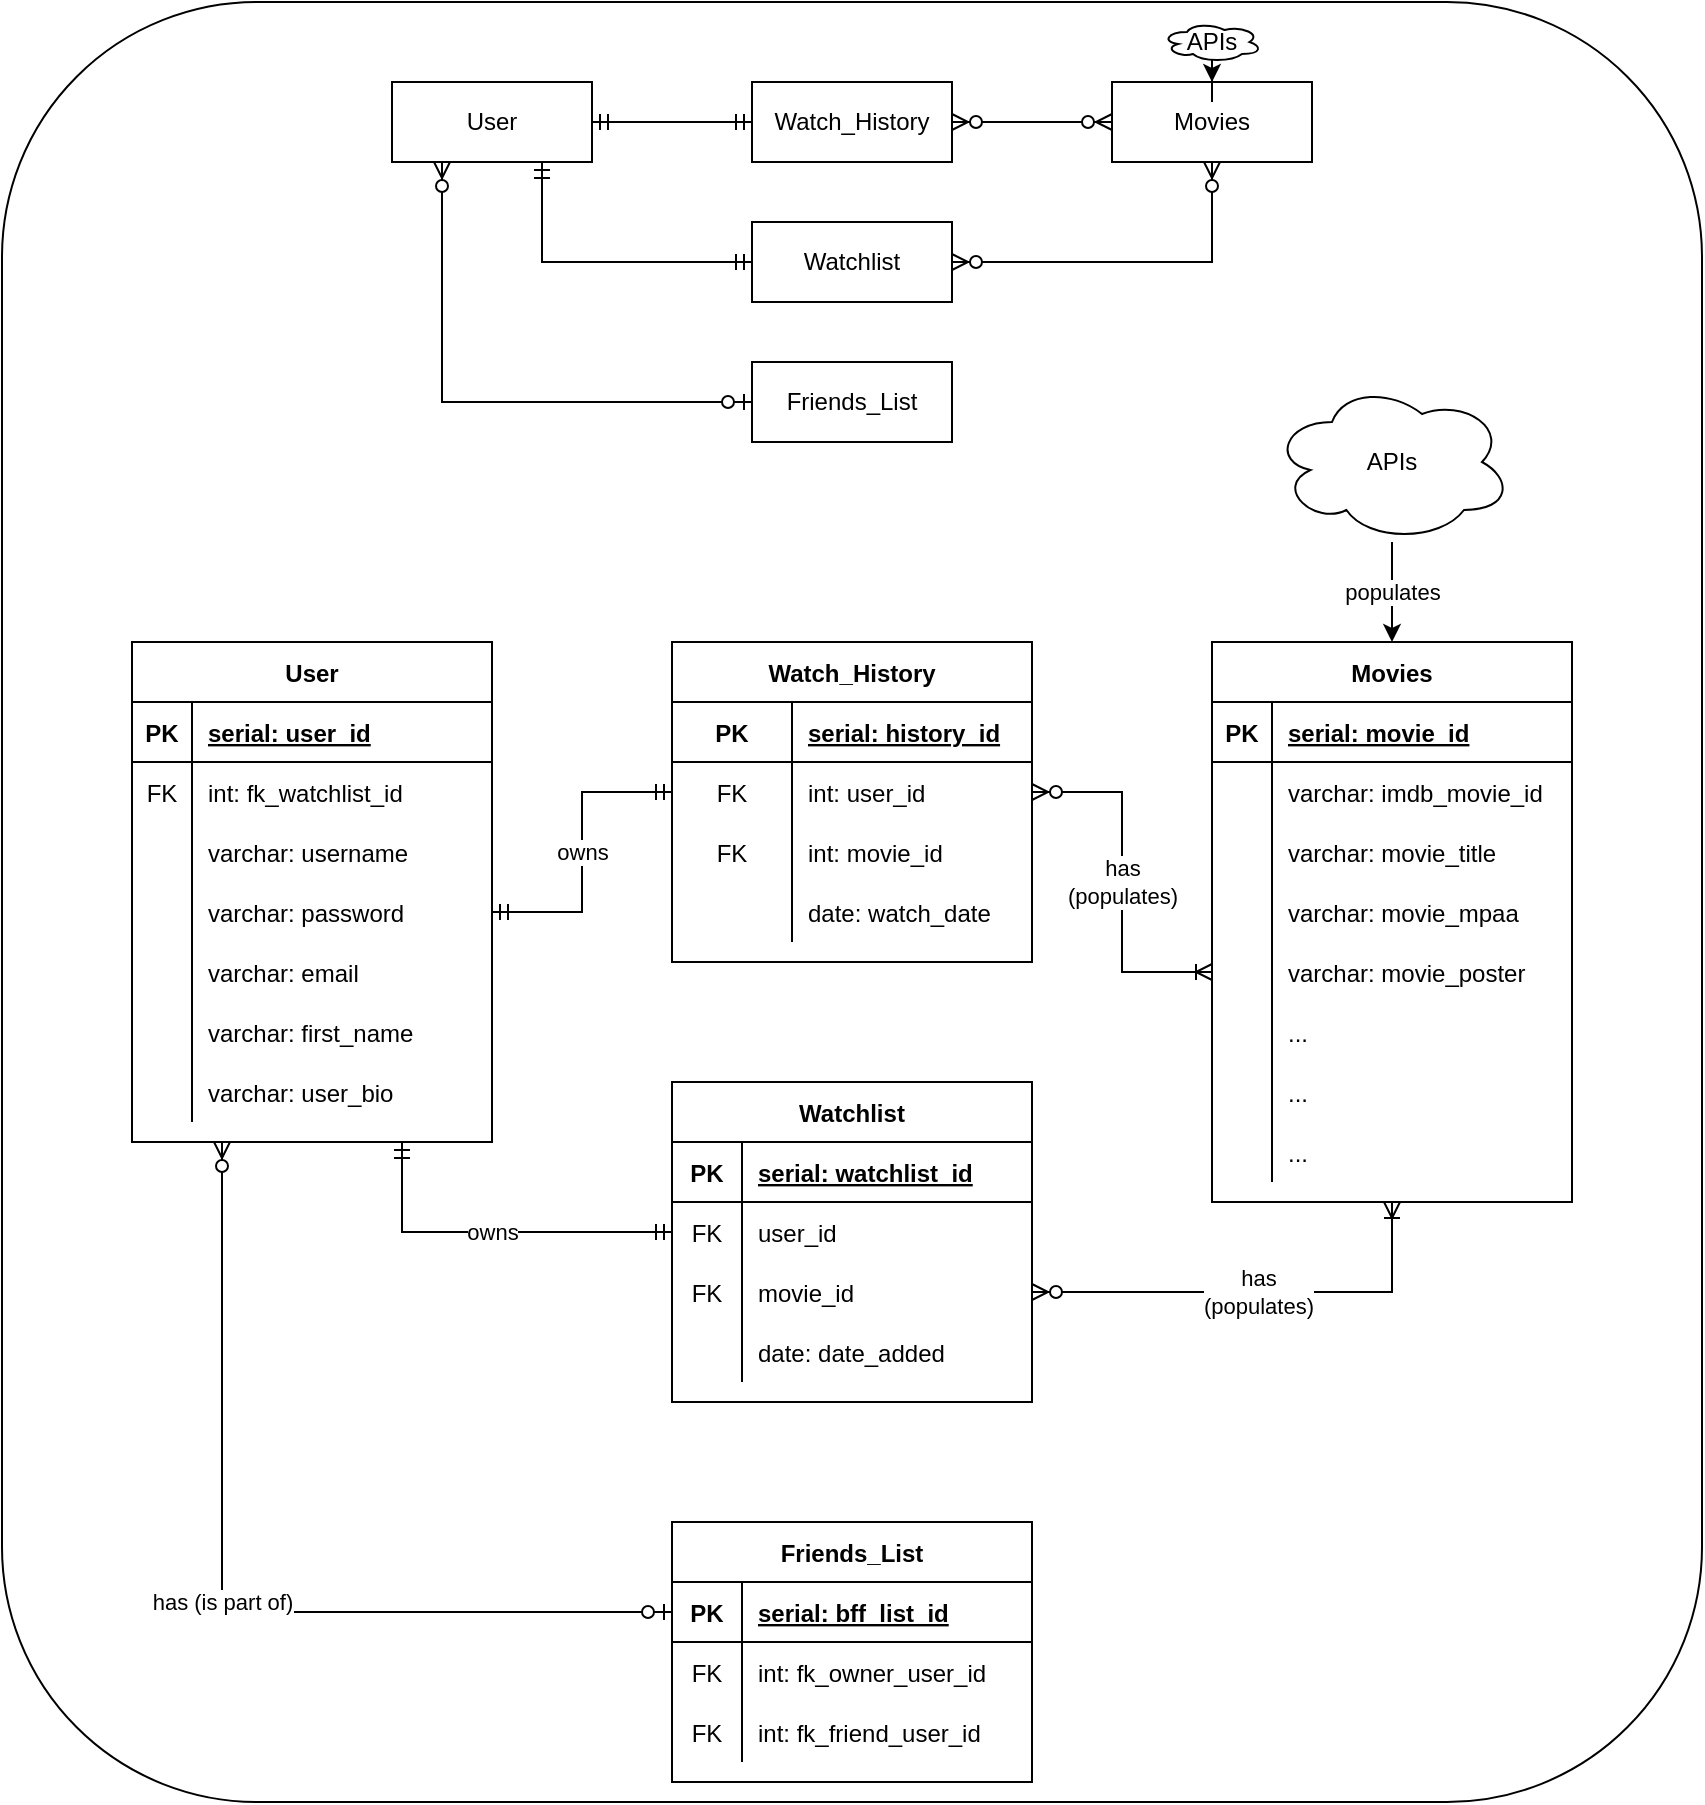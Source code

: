 <mxfile version="14.7.4" type="device"><diagram id="ywea5iXbgsfSioFzU7fs" name="Page-1"><mxGraphModel dx="1851" dy="806" grid="1" gridSize="10" guides="1" tooltips="1" connect="1" arrows="1" fold="1" page="1" pageScale="1" pageWidth="850" pageHeight="1100" math="0" shadow="0"><root><mxCell id="0"/><mxCell id="1" parent="0"/><mxCell id="5wLwM25RPRdXVKkPSvoi-143" value="" style="rounded=1;whiteSpace=wrap;html=1;" vertex="1" parent="1"><mxGeometry width="850" height="900" as="geometry"/></mxCell><mxCell id="5wLwM25RPRdXVKkPSvoi-4" style="edgeStyle=orthogonalEdgeStyle;rounded=0;orthogonalLoop=1;jettySize=auto;html=1;entryX=0;entryY=0.5;entryDx=0;entryDy=0;startArrow=ERmandOne;startFill=0;endArrow=ERmandOne;endFill=0;" edge="1" parent="1" source="5wLwM25RPRdXVKkPSvoi-1" target="5wLwM25RPRdXVKkPSvoi-2"><mxGeometry relative="1" as="geometry"/></mxCell><mxCell id="5wLwM25RPRdXVKkPSvoi-5" style="edgeStyle=orthogonalEdgeStyle;rounded=0;orthogonalLoop=1;jettySize=auto;html=1;entryX=0;entryY=0.5;entryDx=0;entryDy=0;endArrow=ERmandOne;endFill=0;startArrow=ERmandOne;startFill=0;" edge="1" parent="1" source="5wLwM25RPRdXVKkPSvoi-1" target="5wLwM25RPRdXVKkPSvoi-3"><mxGeometry relative="1" as="geometry"><Array as="points"><mxPoint x="270" y="130"/></Array></mxGeometry></mxCell><mxCell id="5wLwM25RPRdXVKkPSvoi-118" style="edgeStyle=orthogonalEdgeStyle;rounded=0;orthogonalLoop=1;jettySize=auto;html=1;exitX=0.25;exitY=1;exitDx=0;exitDy=0;entryX=0;entryY=0.5;entryDx=0;entryDy=0;startArrow=ERzeroToMany;startFill=1;endArrow=ERzeroToOne;endFill=1;" edge="1" parent="1" source="5wLwM25RPRdXVKkPSvoi-1" target="5wLwM25RPRdXVKkPSvoi-117"><mxGeometry relative="1" as="geometry"/></mxCell><mxCell id="5wLwM25RPRdXVKkPSvoi-1" value="User" style="whiteSpace=wrap;html=1;align=center;" vertex="1" parent="1"><mxGeometry x="195" y="40" width="100" height="40" as="geometry"/></mxCell><mxCell id="5wLwM25RPRdXVKkPSvoi-7" style="edgeStyle=orthogonalEdgeStyle;rounded=0;orthogonalLoop=1;jettySize=auto;html=1;entryX=0;entryY=0.5;entryDx=0;entryDy=0;startArrow=ERzeroToMany;startFill=1;endArrow=ERzeroToMany;endFill=1;" edge="1" parent="1" source="5wLwM25RPRdXVKkPSvoi-2" target="5wLwM25RPRdXVKkPSvoi-6"><mxGeometry relative="1" as="geometry"/></mxCell><mxCell id="5wLwM25RPRdXVKkPSvoi-2" value="Watch_History" style="whiteSpace=wrap;html=1;align=center;" vertex="1" parent="1"><mxGeometry x="375" y="40" width="100" height="40" as="geometry"/></mxCell><mxCell id="5wLwM25RPRdXVKkPSvoi-8" style="edgeStyle=orthogonalEdgeStyle;rounded=0;orthogonalLoop=1;jettySize=auto;html=1;entryX=0.5;entryY=1;entryDx=0;entryDy=0;startArrow=ERzeroToMany;startFill=1;endArrow=ERzeroToMany;endFill=1;" edge="1" parent="1" source="5wLwM25RPRdXVKkPSvoi-3" target="5wLwM25RPRdXVKkPSvoi-6"><mxGeometry relative="1" as="geometry"/></mxCell><mxCell id="5wLwM25RPRdXVKkPSvoi-3" value="Watchlist" style="whiteSpace=wrap;html=1;align=center;" vertex="1" parent="1"><mxGeometry x="375" y="110" width="100" height="40" as="geometry"/></mxCell><mxCell id="5wLwM25RPRdXVKkPSvoi-6" value="Movies" style="whiteSpace=wrap;html=1;align=center;" vertex="1" parent="1"><mxGeometry x="555" y="40" width="100" height="40" as="geometry"/></mxCell><mxCell id="5wLwM25RPRdXVKkPSvoi-77" value="owns" style="edgeStyle=orthogonalEdgeStyle;rounded=0;orthogonalLoop=1;jettySize=auto;html=1;startArrow=ERmandOne;startFill=0;endArrow=ERmandOne;endFill=0;entryX=0;entryY=0.5;entryDx=0;entryDy=0;exitX=0.75;exitY=1;exitDx=0;exitDy=0;" edge="1" parent="1" source="5wLwM25RPRdXVKkPSvoi-9" target="5wLwM25RPRdXVKkPSvoi-68"><mxGeometry relative="1" as="geometry"><mxPoint x="175" y="480" as="sourcePoint"/><Array as="points"><mxPoint x="200" y="615"/></Array></mxGeometry></mxCell><mxCell id="5wLwM25RPRdXVKkPSvoi-116" value="has (is part of)" style="edgeStyle=orthogonalEdgeStyle;rounded=0;orthogonalLoop=1;jettySize=auto;html=1;exitX=0.25;exitY=1;exitDx=0;exitDy=0;entryX=0;entryY=0.5;entryDx=0;entryDy=0;startArrow=ERzeroToMany;startFill=1;endArrow=ERzeroToOne;endFill=1;" edge="1" parent="1" source="5wLwM25RPRdXVKkPSvoi-9" target="5wLwM25RPRdXVKkPSvoi-104"><mxGeometry relative="1" as="geometry"><Array as="points"><mxPoint x="110" y="805"/></Array></mxGeometry></mxCell><mxCell id="5wLwM25RPRdXVKkPSvoi-9" value="User" style="shape=table;startSize=30;container=1;collapsible=1;childLayout=tableLayout;fixedRows=1;rowLines=0;fontStyle=1;align=center;resizeLast=1;" vertex="1" parent="1"><mxGeometry x="65" y="320" width="180" height="250" as="geometry"/></mxCell><mxCell id="5wLwM25RPRdXVKkPSvoi-10" value="" style="shape=partialRectangle;collapsible=0;dropTarget=0;pointerEvents=0;fillColor=none;top=0;left=0;bottom=1;right=0;points=[[0,0.5],[1,0.5]];portConstraint=eastwest;" vertex="1" parent="5wLwM25RPRdXVKkPSvoi-9"><mxGeometry y="30" width="180" height="30" as="geometry"/></mxCell><mxCell id="5wLwM25RPRdXVKkPSvoi-11" value="PK" style="shape=partialRectangle;connectable=0;fillColor=none;top=0;left=0;bottom=0;right=0;fontStyle=1;overflow=hidden;" vertex="1" parent="5wLwM25RPRdXVKkPSvoi-10"><mxGeometry width="30" height="30" as="geometry"/></mxCell><mxCell id="5wLwM25RPRdXVKkPSvoi-12" value="serial: user_id" style="shape=partialRectangle;connectable=0;fillColor=none;top=0;left=0;bottom=0;right=0;align=left;spacingLeft=6;fontStyle=5;overflow=hidden;" vertex="1" parent="5wLwM25RPRdXVKkPSvoi-10"><mxGeometry x="30" width="150" height="30" as="geometry"/></mxCell><mxCell id="5wLwM25RPRdXVKkPSvoi-125" value="" style="shape=partialRectangle;collapsible=0;dropTarget=0;pointerEvents=0;fillColor=none;top=0;left=0;bottom=0;right=0;points=[[0,0.5],[1,0.5]];portConstraint=eastwest;" vertex="1" parent="5wLwM25RPRdXVKkPSvoi-9"><mxGeometry y="60" width="180" height="30" as="geometry"/></mxCell><mxCell id="5wLwM25RPRdXVKkPSvoi-126" value="FK" style="shape=partialRectangle;connectable=0;fillColor=none;top=0;left=0;bottom=0;right=0;editable=1;overflow=hidden;" vertex="1" parent="5wLwM25RPRdXVKkPSvoi-125"><mxGeometry width="30" height="30" as="geometry"/></mxCell><mxCell id="5wLwM25RPRdXVKkPSvoi-127" value="int: fk_watchlist_id" style="shape=partialRectangle;connectable=0;fillColor=none;top=0;left=0;bottom=0;right=0;align=left;spacingLeft=6;overflow=hidden;" vertex="1" parent="5wLwM25RPRdXVKkPSvoi-125"><mxGeometry x="30" width="150" height="30" as="geometry"/></mxCell><mxCell id="5wLwM25RPRdXVKkPSvoi-13" value="" style="shape=partialRectangle;collapsible=0;dropTarget=0;pointerEvents=0;fillColor=none;top=0;left=0;bottom=0;right=0;points=[[0,0.5],[1,0.5]];portConstraint=eastwest;" vertex="1" parent="5wLwM25RPRdXVKkPSvoi-9"><mxGeometry y="90" width="180" height="30" as="geometry"/></mxCell><mxCell id="5wLwM25RPRdXVKkPSvoi-14" value="" style="shape=partialRectangle;connectable=0;fillColor=none;top=0;left=0;bottom=0;right=0;editable=1;overflow=hidden;" vertex="1" parent="5wLwM25RPRdXVKkPSvoi-13"><mxGeometry width="30" height="30" as="geometry"/></mxCell><mxCell id="5wLwM25RPRdXVKkPSvoi-15" value="varchar: username" style="shape=partialRectangle;connectable=0;fillColor=none;top=0;left=0;bottom=0;right=0;align=left;spacingLeft=6;overflow=hidden;" vertex="1" parent="5wLwM25RPRdXVKkPSvoi-13"><mxGeometry x="30" width="150" height="30" as="geometry"/></mxCell><mxCell id="5wLwM25RPRdXVKkPSvoi-16" value="" style="shape=partialRectangle;collapsible=0;dropTarget=0;pointerEvents=0;fillColor=none;top=0;left=0;bottom=0;right=0;points=[[0,0.5],[1,0.5]];portConstraint=eastwest;" vertex="1" parent="5wLwM25RPRdXVKkPSvoi-9"><mxGeometry y="120" width="180" height="30" as="geometry"/></mxCell><mxCell id="5wLwM25RPRdXVKkPSvoi-17" value="" style="shape=partialRectangle;connectable=0;fillColor=none;top=0;left=0;bottom=0;right=0;editable=1;overflow=hidden;" vertex="1" parent="5wLwM25RPRdXVKkPSvoi-16"><mxGeometry width="30" height="30" as="geometry"/></mxCell><mxCell id="5wLwM25RPRdXVKkPSvoi-18" value="varchar: password" style="shape=partialRectangle;connectable=0;fillColor=none;top=0;left=0;bottom=0;right=0;align=left;spacingLeft=6;overflow=hidden;" vertex="1" parent="5wLwM25RPRdXVKkPSvoi-16"><mxGeometry x="30" width="150" height="30" as="geometry"/></mxCell><mxCell id="5wLwM25RPRdXVKkPSvoi-128" value="" style="shape=partialRectangle;collapsible=0;dropTarget=0;pointerEvents=0;fillColor=none;top=0;left=0;bottom=0;right=0;points=[[0,0.5],[1,0.5]];portConstraint=eastwest;" vertex="1" parent="5wLwM25RPRdXVKkPSvoi-9"><mxGeometry y="150" width="180" height="30" as="geometry"/></mxCell><mxCell id="5wLwM25RPRdXVKkPSvoi-129" value="" style="shape=partialRectangle;connectable=0;fillColor=none;top=0;left=0;bottom=0;right=0;editable=1;overflow=hidden;" vertex="1" parent="5wLwM25RPRdXVKkPSvoi-128"><mxGeometry width="30" height="30" as="geometry"/></mxCell><mxCell id="5wLwM25RPRdXVKkPSvoi-130" value="varchar: email" style="shape=partialRectangle;connectable=0;fillColor=none;top=0;left=0;bottom=0;right=0;align=left;spacingLeft=6;overflow=hidden;" vertex="1" parent="5wLwM25RPRdXVKkPSvoi-128"><mxGeometry x="30" width="150" height="30" as="geometry"/></mxCell><mxCell id="5wLwM25RPRdXVKkPSvoi-19" value="" style="shape=partialRectangle;collapsible=0;dropTarget=0;pointerEvents=0;fillColor=none;top=0;left=0;bottom=0;right=0;points=[[0,0.5],[1,0.5]];portConstraint=eastwest;" vertex="1" parent="5wLwM25RPRdXVKkPSvoi-9"><mxGeometry y="180" width="180" height="30" as="geometry"/></mxCell><mxCell id="5wLwM25RPRdXVKkPSvoi-20" value="" style="shape=partialRectangle;connectable=0;fillColor=none;top=0;left=0;bottom=0;right=0;editable=1;overflow=hidden;" vertex="1" parent="5wLwM25RPRdXVKkPSvoi-19"><mxGeometry width="30" height="30" as="geometry"/></mxCell><mxCell id="5wLwM25RPRdXVKkPSvoi-21" value="varchar: first_name" style="shape=partialRectangle;connectable=0;fillColor=none;top=0;left=0;bottom=0;right=0;align=left;spacingLeft=6;overflow=hidden;" vertex="1" parent="5wLwM25RPRdXVKkPSvoi-19"><mxGeometry x="30" width="150" height="30" as="geometry"/></mxCell><mxCell id="5wLwM25RPRdXVKkPSvoi-119" value="" style="shape=partialRectangle;collapsible=0;dropTarget=0;pointerEvents=0;fillColor=none;top=0;left=0;bottom=0;right=0;points=[[0,0.5],[1,0.5]];portConstraint=eastwest;" vertex="1" parent="5wLwM25RPRdXVKkPSvoi-9"><mxGeometry y="210" width="180" height="30" as="geometry"/></mxCell><mxCell id="5wLwM25RPRdXVKkPSvoi-120" value="" style="shape=partialRectangle;connectable=0;fillColor=none;top=0;left=0;bottom=0;right=0;editable=1;overflow=hidden;" vertex="1" parent="5wLwM25RPRdXVKkPSvoi-119"><mxGeometry width="30" height="30" as="geometry"/></mxCell><mxCell id="5wLwM25RPRdXVKkPSvoi-121" value="varchar: user_bio" style="shape=partialRectangle;connectable=0;fillColor=none;top=0;left=0;bottom=0;right=0;align=left;spacingLeft=6;overflow=hidden;" vertex="1" parent="5wLwM25RPRdXVKkPSvoi-119"><mxGeometry x="30" width="150" height="30" as="geometry"/></mxCell><mxCell id="5wLwM25RPRdXVKkPSvoi-35" value="Movies" style="shape=table;startSize=30;container=1;collapsible=1;childLayout=tableLayout;fixedRows=1;rowLines=0;fontStyle=1;align=center;resizeLast=1;" vertex="1" parent="1"><mxGeometry x="605" y="320" width="180" height="280" as="geometry"/></mxCell><mxCell id="5wLwM25RPRdXVKkPSvoi-36" value="" style="shape=partialRectangle;collapsible=0;dropTarget=0;pointerEvents=0;fillColor=none;top=0;left=0;bottom=1;right=0;points=[[0,0.5],[1,0.5]];portConstraint=eastwest;" vertex="1" parent="5wLwM25RPRdXVKkPSvoi-35"><mxGeometry y="30" width="180" height="30" as="geometry"/></mxCell><mxCell id="5wLwM25RPRdXVKkPSvoi-37" value="PK" style="shape=partialRectangle;connectable=0;fillColor=none;top=0;left=0;bottom=0;right=0;fontStyle=1;overflow=hidden;" vertex="1" parent="5wLwM25RPRdXVKkPSvoi-36"><mxGeometry width="30" height="30" as="geometry"/></mxCell><mxCell id="5wLwM25RPRdXVKkPSvoi-38" value="serial: movie_id" style="shape=partialRectangle;connectable=0;fillColor=none;top=0;left=0;bottom=0;right=0;align=left;spacingLeft=6;fontStyle=5;overflow=hidden;" vertex="1" parent="5wLwM25RPRdXVKkPSvoi-36"><mxGeometry x="30" width="150" height="30" as="geometry"/></mxCell><mxCell id="5wLwM25RPRdXVKkPSvoi-39" value="" style="shape=partialRectangle;collapsible=0;dropTarget=0;pointerEvents=0;fillColor=none;top=0;left=0;bottom=0;right=0;points=[[0,0.5],[1,0.5]];portConstraint=eastwest;" vertex="1" parent="5wLwM25RPRdXVKkPSvoi-35"><mxGeometry y="60" width="180" height="30" as="geometry"/></mxCell><mxCell id="5wLwM25RPRdXVKkPSvoi-40" value="" style="shape=partialRectangle;connectable=0;fillColor=none;top=0;left=0;bottom=0;right=0;editable=1;overflow=hidden;" vertex="1" parent="5wLwM25RPRdXVKkPSvoi-39"><mxGeometry width="30" height="30" as="geometry"/></mxCell><mxCell id="5wLwM25RPRdXVKkPSvoi-41" value="varchar: imdb_movie_id" style="shape=partialRectangle;connectable=0;fillColor=none;top=0;left=0;bottom=0;right=0;align=left;spacingLeft=6;overflow=hidden;" vertex="1" parent="5wLwM25RPRdXVKkPSvoi-39"><mxGeometry x="30" width="150" height="30" as="geometry"/></mxCell><mxCell id="5wLwM25RPRdXVKkPSvoi-140" value="" style="shape=partialRectangle;collapsible=0;dropTarget=0;pointerEvents=0;fillColor=none;top=0;left=0;bottom=0;right=0;points=[[0,0.5],[1,0.5]];portConstraint=eastwest;" vertex="1" parent="5wLwM25RPRdXVKkPSvoi-35"><mxGeometry y="90" width="180" height="30" as="geometry"/></mxCell><mxCell id="5wLwM25RPRdXVKkPSvoi-141" value="" style="shape=partialRectangle;connectable=0;fillColor=none;top=0;left=0;bottom=0;right=0;editable=1;overflow=hidden;" vertex="1" parent="5wLwM25RPRdXVKkPSvoi-140"><mxGeometry width="30" height="30" as="geometry"/></mxCell><mxCell id="5wLwM25RPRdXVKkPSvoi-142" value="varchar: movie_title" style="shape=partialRectangle;connectable=0;fillColor=none;top=0;left=0;bottom=0;right=0;align=left;spacingLeft=6;overflow=hidden;" vertex="1" parent="5wLwM25RPRdXVKkPSvoi-140"><mxGeometry x="30" width="150" height="30" as="geometry"/></mxCell><mxCell id="5wLwM25RPRdXVKkPSvoi-42" value="" style="shape=partialRectangle;collapsible=0;dropTarget=0;pointerEvents=0;fillColor=none;top=0;left=0;bottom=0;right=0;points=[[0,0.5],[1,0.5]];portConstraint=eastwest;" vertex="1" parent="5wLwM25RPRdXVKkPSvoi-35"><mxGeometry y="120" width="180" height="30" as="geometry"/></mxCell><mxCell id="5wLwM25RPRdXVKkPSvoi-43" value="" style="shape=partialRectangle;connectable=0;fillColor=none;top=0;left=0;bottom=0;right=0;editable=1;overflow=hidden;" vertex="1" parent="5wLwM25RPRdXVKkPSvoi-42"><mxGeometry width="30" height="30" as="geometry"/></mxCell><mxCell id="5wLwM25RPRdXVKkPSvoi-44" value="varchar: movie_mpaa" style="shape=partialRectangle;connectable=0;fillColor=none;top=0;left=0;bottom=0;right=0;align=left;spacingLeft=6;overflow=hidden;" vertex="1" parent="5wLwM25RPRdXVKkPSvoi-42"><mxGeometry x="30" width="150" height="30" as="geometry"/></mxCell><mxCell id="5wLwM25RPRdXVKkPSvoi-45" value="" style="shape=partialRectangle;collapsible=0;dropTarget=0;pointerEvents=0;fillColor=none;top=0;left=0;bottom=0;right=0;points=[[0,0.5],[1,0.5]];portConstraint=eastwest;" vertex="1" parent="5wLwM25RPRdXVKkPSvoi-35"><mxGeometry y="150" width="180" height="30" as="geometry"/></mxCell><mxCell id="5wLwM25RPRdXVKkPSvoi-46" value="" style="shape=partialRectangle;connectable=0;fillColor=none;top=0;left=0;bottom=0;right=0;editable=1;overflow=hidden;" vertex="1" parent="5wLwM25RPRdXVKkPSvoi-45"><mxGeometry width="30" height="30" as="geometry"/></mxCell><mxCell id="5wLwM25RPRdXVKkPSvoi-47" value="varchar: movie_poster" style="shape=partialRectangle;connectable=0;fillColor=none;top=0;left=0;bottom=0;right=0;align=left;spacingLeft=6;overflow=hidden;" vertex="1" parent="5wLwM25RPRdXVKkPSvoi-45"><mxGeometry x="30" width="150" height="30" as="geometry"/></mxCell><mxCell id="5wLwM25RPRdXVKkPSvoi-131" value="" style="shape=partialRectangle;collapsible=0;dropTarget=0;pointerEvents=0;fillColor=none;top=0;left=0;bottom=0;right=0;points=[[0,0.5],[1,0.5]];portConstraint=eastwest;" vertex="1" parent="5wLwM25RPRdXVKkPSvoi-35"><mxGeometry y="180" width="180" height="30" as="geometry"/></mxCell><mxCell id="5wLwM25RPRdXVKkPSvoi-132" value="" style="shape=partialRectangle;connectable=0;fillColor=none;top=0;left=0;bottom=0;right=0;editable=1;overflow=hidden;" vertex="1" parent="5wLwM25RPRdXVKkPSvoi-131"><mxGeometry width="30" height="30" as="geometry"/></mxCell><mxCell id="5wLwM25RPRdXVKkPSvoi-133" value="..." style="shape=partialRectangle;connectable=0;fillColor=none;top=0;left=0;bottom=0;right=0;align=left;spacingLeft=6;overflow=hidden;" vertex="1" parent="5wLwM25RPRdXVKkPSvoi-131"><mxGeometry x="30" width="150" height="30" as="geometry"/></mxCell><mxCell id="5wLwM25RPRdXVKkPSvoi-134" value="" style="shape=partialRectangle;collapsible=0;dropTarget=0;pointerEvents=0;fillColor=none;top=0;left=0;bottom=0;right=0;points=[[0,0.5],[1,0.5]];portConstraint=eastwest;" vertex="1" parent="5wLwM25RPRdXVKkPSvoi-35"><mxGeometry y="210" width="180" height="30" as="geometry"/></mxCell><mxCell id="5wLwM25RPRdXVKkPSvoi-135" value="" style="shape=partialRectangle;connectable=0;fillColor=none;top=0;left=0;bottom=0;right=0;editable=1;overflow=hidden;" vertex="1" parent="5wLwM25RPRdXVKkPSvoi-134"><mxGeometry width="30" height="30" as="geometry"/></mxCell><mxCell id="5wLwM25RPRdXVKkPSvoi-136" value="..." style="shape=partialRectangle;connectable=0;fillColor=none;top=0;left=0;bottom=0;right=0;align=left;spacingLeft=6;overflow=hidden;" vertex="1" parent="5wLwM25RPRdXVKkPSvoi-134"><mxGeometry x="30" width="150" height="30" as="geometry"/></mxCell><mxCell id="5wLwM25RPRdXVKkPSvoi-137" value="" style="shape=partialRectangle;collapsible=0;dropTarget=0;pointerEvents=0;fillColor=none;top=0;left=0;bottom=0;right=0;points=[[0,0.5],[1,0.5]];portConstraint=eastwest;" vertex="1" parent="5wLwM25RPRdXVKkPSvoi-35"><mxGeometry y="240" width="180" height="30" as="geometry"/></mxCell><mxCell id="5wLwM25RPRdXVKkPSvoi-138" value="" style="shape=partialRectangle;connectable=0;fillColor=none;top=0;left=0;bottom=0;right=0;editable=1;overflow=hidden;" vertex="1" parent="5wLwM25RPRdXVKkPSvoi-137"><mxGeometry width="30" height="30" as="geometry"/></mxCell><mxCell id="5wLwM25RPRdXVKkPSvoi-139" value="..." style="shape=partialRectangle;connectable=0;fillColor=none;top=0;left=0;bottom=0;right=0;align=left;spacingLeft=6;overflow=hidden;" vertex="1" parent="5wLwM25RPRdXVKkPSvoi-137"><mxGeometry x="30" width="150" height="30" as="geometry"/></mxCell><mxCell id="5wLwM25RPRdXVKkPSvoi-48" value="Watch_History" style="shape=table;startSize=30;container=1;collapsible=1;childLayout=tableLayout;fixedRows=1;rowLines=0;fontStyle=1;align=center;resizeLast=1;" vertex="1" parent="1"><mxGeometry x="335" y="320" width="180" height="160" as="geometry"/></mxCell><mxCell id="5wLwM25RPRdXVKkPSvoi-52" value="" style="shape=partialRectangle;collapsible=0;dropTarget=0;pointerEvents=0;fillColor=none;top=0;left=0;bottom=1;right=0;points=[[0,0.5],[1,0.5]];portConstraint=eastwest;" vertex="1" parent="5wLwM25RPRdXVKkPSvoi-48"><mxGeometry y="30" width="180" height="30" as="geometry"/></mxCell><mxCell id="5wLwM25RPRdXVKkPSvoi-53" value="PK" style="shape=partialRectangle;connectable=0;fillColor=none;top=0;left=0;bottom=0;right=0;fontStyle=1;overflow=hidden;" vertex="1" parent="5wLwM25RPRdXVKkPSvoi-52"><mxGeometry width="60" height="30" as="geometry"/></mxCell><mxCell id="5wLwM25RPRdXVKkPSvoi-54" value="serial: history_id" style="shape=partialRectangle;connectable=0;fillColor=none;top=0;left=0;bottom=0;right=0;align=left;spacingLeft=6;fontStyle=5;overflow=hidden;" vertex="1" parent="5wLwM25RPRdXVKkPSvoi-52"><mxGeometry x="60" width="120" height="30" as="geometry"/></mxCell><mxCell id="5wLwM25RPRdXVKkPSvoi-55" value="" style="shape=partialRectangle;collapsible=0;dropTarget=0;pointerEvents=0;fillColor=none;top=0;left=0;bottom=0;right=0;points=[[0,0.5],[1,0.5]];portConstraint=eastwest;" vertex="1" parent="5wLwM25RPRdXVKkPSvoi-48"><mxGeometry y="60" width="180" height="30" as="geometry"/></mxCell><mxCell id="5wLwM25RPRdXVKkPSvoi-56" value="FK" style="shape=partialRectangle;connectable=0;fillColor=none;top=0;left=0;bottom=0;right=0;editable=1;overflow=hidden;" vertex="1" parent="5wLwM25RPRdXVKkPSvoi-55"><mxGeometry width="60" height="30" as="geometry"/></mxCell><mxCell id="5wLwM25RPRdXVKkPSvoi-57" value="int: user_id" style="shape=partialRectangle;connectable=0;fillColor=none;top=0;left=0;bottom=0;right=0;align=left;spacingLeft=6;overflow=hidden;" vertex="1" parent="5wLwM25RPRdXVKkPSvoi-55"><mxGeometry x="60" width="120" height="30" as="geometry"/></mxCell><mxCell id="5wLwM25RPRdXVKkPSvoi-58" value="" style="shape=partialRectangle;collapsible=0;dropTarget=0;pointerEvents=0;fillColor=none;top=0;left=0;bottom=0;right=0;points=[[0,0.5],[1,0.5]];portConstraint=eastwest;" vertex="1" parent="5wLwM25RPRdXVKkPSvoi-48"><mxGeometry y="90" width="180" height="30" as="geometry"/></mxCell><mxCell id="5wLwM25RPRdXVKkPSvoi-59" value="FK" style="shape=partialRectangle;connectable=0;fillColor=none;top=0;left=0;bottom=0;right=0;editable=1;overflow=hidden;" vertex="1" parent="5wLwM25RPRdXVKkPSvoi-58"><mxGeometry width="60" height="30" as="geometry"/></mxCell><mxCell id="5wLwM25RPRdXVKkPSvoi-60" value="int: movie_id" style="shape=partialRectangle;connectable=0;fillColor=none;top=0;left=0;bottom=0;right=0;align=left;spacingLeft=6;overflow=hidden;" vertex="1" parent="5wLwM25RPRdXVKkPSvoi-58"><mxGeometry x="60" width="120" height="30" as="geometry"/></mxCell><mxCell id="5wLwM25RPRdXVKkPSvoi-91" value="" style="shape=partialRectangle;collapsible=0;dropTarget=0;pointerEvents=0;fillColor=none;top=0;left=0;bottom=0;right=0;points=[[0,0.5],[1,0.5]];portConstraint=eastwest;" vertex="1" parent="5wLwM25RPRdXVKkPSvoi-48"><mxGeometry y="120" width="180" height="30" as="geometry"/></mxCell><mxCell id="5wLwM25RPRdXVKkPSvoi-92" value="" style="shape=partialRectangle;connectable=0;fillColor=none;top=0;left=0;bottom=0;right=0;editable=1;overflow=hidden;" vertex="1" parent="5wLwM25RPRdXVKkPSvoi-91"><mxGeometry width="60" height="30" as="geometry"/></mxCell><mxCell id="5wLwM25RPRdXVKkPSvoi-93" value="date: watch_date" style="shape=partialRectangle;connectable=0;fillColor=none;top=0;left=0;bottom=0;right=0;align=left;spacingLeft=6;overflow=hidden;" vertex="1" parent="5wLwM25RPRdXVKkPSvoi-91"><mxGeometry x="60" width="120" height="30" as="geometry"/></mxCell><mxCell id="5wLwM25RPRdXVKkPSvoi-61" value="Watchlist" style="shape=table;startSize=30;container=1;collapsible=1;childLayout=tableLayout;fixedRows=1;rowLines=0;fontStyle=1;align=center;resizeLast=1;" vertex="1" parent="1"><mxGeometry x="335" y="540" width="180" height="160" as="geometry"/></mxCell><mxCell id="5wLwM25RPRdXVKkPSvoi-65" value="" style="shape=partialRectangle;collapsible=0;dropTarget=0;pointerEvents=0;fillColor=none;top=0;left=0;bottom=1;right=0;points=[[0,0.5],[1,0.5]];portConstraint=eastwest;" vertex="1" parent="5wLwM25RPRdXVKkPSvoi-61"><mxGeometry y="30" width="180" height="30" as="geometry"/></mxCell><mxCell id="5wLwM25RPRdXVKkPSvoi-66" value="PK" style="shape=partialRectangle;connectable=0;fillColor=none;top=0;left=0;bottom=0;right=0;fontStyle=1;overflow=hidden;" vertex="1" parent="5wLwM25RPRdXVKkPSvoi-65"><mxGeometry width="35.0" height="30" as="geometry"/></mxCell><mxCell id="5wLwM25RPRdXVKkPSvoi-67" value="serial: watchlist_id" style="shape=partialRectangle;connectable=0;fillColor=none;top=0;left=0;bottom=0;right=0;align=left;spacingLeft=6;fontStyle=5;overflow=hidden;" vertex="1" parent="5wLwM25RPRdXVKkPSvoi-65"><mxGeometry x="35.0" width="145" height="30" as="geometry"/></mxCell><mxCell id="5wLwM25RPRdXVKkPSvoi-68" value="" style="shape=partialRectangle;collapsible=0;dropTarget=0;pointerEvents=0;fillColor=none;top=0;left=0;bottom=0;right=0;points=[[0,0.5],[1,0.5]];portConstraint=eastwest;" vertex="1" parent="5wLwM25RPRdXVKkPSvoi-61"><mxGeometry y="60" width="180" height="30" as="geometry"/></mxCell><mxCell id="5wLwM25RPRdXVKkPSvoi-69" value="FK" style="shape=partialRectangle;connectable=0;fillColor=none;top=0;left=0;bottom=0;right=0;editable=1;overflow=hidden;" vertex="1" parent="5wLwM25RPRdXVKkPSvoi-68"><mxGeometry width="35.0" height="30" as="geometry"/></mxCell><mxCell id="5wLwM25RPRdXVKkPSvoi-70" value="user_id" style="shape=partialRectangle;connectable=0;fillColor=none;top=0;left=0;bottom=0;right=0;align=left;spacingLeft=6;overflow=hidden;" vertex="1" parent="5wLwM25RPRdXVKkPSvoi-68"><mxGeometry x="35.0" width="145" height="30" as="geometry"/></mxCell><mxCell id="5wLwM25RPRdXVKkPSvoi-71" value="" style="shape=partialRectangle;collapsible=0;dropTarget=0;pointerEvents=0;fillColor=none;top=0;left=0;bottom=0;right=0;points=[[0,0.5],[1,0.5]];portConstraint=eastwest;" vertex="1" parent="5wLwM25RPRdXVKkPSvoi-61"><mxGeometry y="90" width="180" height="30" as="geometry"/></mxCell><mxCell id="5wLwM25RPRdXVKkPSvoi-72" value="FK" style="shape=partialRectangle;connectable=0;fillColor=none;top=0;left=0;bottom=0;right=0;editable=1;overflow=hidden;" vertex="1" parent="5wLwM25RPRdXVKkPSvoi-71"><mxGeometry width="35.0" height="30" as="geometry"/></mxCell><mxCell id="5wLwM25RPRdXVKkPSvoi-73" value="movie_id" style="shape=partialRectangle;connectable=0;fillColor=none;top=0;left=0;bottom=0;right=0;align=left;spacingLeft=6;overflow=hidden;" vertex="1" parent="5wLwM25RPRdXVKkPSvoi-71"><mxGeometry x="35.0" width="145" height="30" as="geometry"/></mxCell><mxCell id="5wLwM25RPRdXVKkPSvoi-100" value="" style="shape=partialRectangle;collapsible=0;dropTarget=0;pointerEvents=0;fillColor=none;top=0;left=0;bottom=0;right=0;points=[[0,0.5],[1,0.5]];portConstraint=eastwest;" vertex="1" parent="5wLwM25RPRdXVKkPSvoi-61"><mxGeometry y="120" width="180" height="30" as="geometry"/></mxCell><mxCell id="5wLwM25RPRdXVKkPSvoi-101" value="" style="shape=partialRectangle;connectable=0;fillColor=none;top=0;left=0;bottom=0;right=0;editable=1;overflow=hidden;" vertex="1" parent="5wLwM25RPRdXVKkPSvoi-100"><mxGeometry width="35.0" height="30" as="geometry"/></mxCell><mxCell id="5wLwM25RPRdXVKkPSvoi-102" value="date: date_added" style="shape=partialRectangle;connectable=0;fillColor=none;top=0;left=0;bottom=0;right=0;align=left;spacingLeft=6;overflow=hidden;" vertex="1" parent="5wLwM25RPRdXVKkPSvoi-100"><mxGeometry x="35.0" width="145" height="30" as="geometry"/></mxCell><mxCell id="5wLwM25RPRdXVKkPSvoi-74" value="owns" style="edgeStyle=orthogonalEdgeStyle;rounded=0;orthogonalLoop=1;jettySize=auto;html=1;entryX=0;entryY=0.5;entryDx=0;entryDy=0;startArrow=ERmandOne;startFill=0;endArrow=ERmandOne;endFill=0;exitX=1;exitY=0.5;exitDx=0;exitDy=0;" edge="1" parent="1" source="5wLwM25RPRdXVKkPSvoi-16" target="5wLwM25RPRdXVKkPSvoi-55"><mxGeometry relative="1" as="geometry"/></mxCell><mxCell id="5wLwM25RPRdXVKkPSvoi-75" value="has&lt;br&gt;(populates)" style="edgeStyle=orthogonalEdgeStyle;rounded=0;orthogonalLoop=1;jettySize=auto;html=1;entryX=0;entryY=0.5;entryDx=0;entryDy=0;startArrow=ERzeroToMany;startFill=1;endArrow=ERoneToMany;endFill=0;exitX=1;exitY=0.5;exitDx=0;exitDy=0;" edge="1" parent="1" source="5wLwM25RPRdXVKkPSvoi-55" target="5wLwM25RPRdXVKkPSvoi-45"><mxGeometry relative="1" as="geometry"/></mxCell><mxCell id="5wLwM25RPRdXVKkPSvoi-76" value="has&lt;br&gt;(populates)" style="edgeStyle=orthogonalEdgeStyle;rounded=0;orthogonalLoop=1;jettySize=auto;html=1;entryX=0.5;entryY=1;entryDx=0;entryDy=0;startArrow=ERzeroToMany;startFill=1;endArrow=ERoneToMany;endFill=0;exitX=1;exitY=0.5;exitDx=0;exitDy=0;" edge="1" parent="1" source="5wLwM25RPRdXVKkPSvoi-71" target="5wLwM25RPRdXVKkPSvoi-35"><mxGeometry relative="1" as="geometry"/></mxCell><mxCell id="5wLwM25RPRdXVKkPSvoi-103" value="Friends_List" style="shape=table;startSize=30;container=1;collapsible=1;childLayout=tableLayout;fixedRows=1;rowLines=0;fontStyle=1;align=center;resizeLast=1;" vertex="1" parent="1"><mxGeometry x="335" y="760" width="180" height="130" as="geometry"/></mxCell><mxCell id="5wLwM25RPRdXVKkPSvoi-104" value="" style="shape=partialRectangle;collapsible=0;dropTarget=0;pointerEvents=0;fillColor=none;top=0;left=0;bottom=1;right=0;points=[[0,0.5],[1,0.5]];portConstraint=eastwest;" vertex="1" parent="5wLwM25RPRdXVKkPSvoi-103"><mxGeometry y="30" width="180" height="30" as="geometry"/></mxCell><mxCell id="5wLwM25RPRdXVKkPSvoi-105" value="PK" style="shape=partialRectangle;connectable=0;fillColor=none;top=0;left=0;bottom=0;right=0;fontStyle=1;overflow=hidden;" vertex="1" parent="5wLwM25RPRdXVKkPSvoi-104"><mxGeometry width="35" height="30" as="geometry"/></mxCell><mxCell id="5wLwM25RPRdXVKkPSvoi-106" value="serial: bff_list_id" style="shape=partialRectangle;connectable=0;fillColor=none;top=0;left=0;bottom=0;right=0;align=left;spacingLeft=6;fontStyle=5;overflow=hidden;" vertex="1" parent="5wLwM25RPRdXVKkPSvoi-104"><mxGeometry x="35" width="145" height="30" as="geometry"/></mxCell><mxCell id="5wLwM25RPRdXVKkPSvoi-107" value="" style="shape=partialRectangle;collapsible=0;dropTarget=0;pointerEvents=0;fillColor=none;top=0;left=0;bottom=0;right=0;points=[[0,0.5],[1,0.5]];portConstraint=eastwest;" vertex="1" parent="5wLwM25RPRdXVKkPSvoi-103"><mxGeometry y="60" width="180" height="30" as="geometry"/></mxCell><mxCell id="5wLwM25RPRdXVKkPSvoi-108" value="FK" style="shape=partialRectangle;connectable=0;fillColor=none;top=0;left=0;bottom=0;right=0;editable=1;overflow=hidden;" vertex="1" parent="5wLwM25RPRdXVKkPSvoi-107"><mxGeometry width="35" height="30" as="geometry"/></mxCell><mxCell id="5wLwM25RPRdXVKkPSvoi-109" value="int: fk_owner_user_id" style="shape=partialRectangle;connectable=0;fillColor=none;top=0;left=0;bottom=0;right=0;align=left;spacingLeft=6;overflow=hidden;" vertex="1" parent="5wLwM25RPRdXVKkPSvoi-107"><mxGeometry x="35" width="145" height="30" as="geometry"/></mxCell><mxCell id="5wLwM25RPRdXVKkPSvoi-148" value="" style="shape=partialRectangle;collapsible=0;dropTarget=0;pointerEvents=0;fillColor=none;top=0;left=0;bottom=0;right=0;points=[[0,0.5],[1,0.5]];portConstraint=eastwest;" vertex="1" parent="5wLwM25RPRdXVKkPSvoi-103"><mxGeometry y="90" width="180" height="30" as="geometry"/></mxCell><mxCell id="5wLwM25RPRdXVKkPSvoi-149" value="FK" style="shape=partialRectangle;connectable=0;fillColor=none;top=0;left=0;bottom=0;right=0;editable=1;overflow=hidden;" vertex="1" parent="5wLwM25RPRdXVKkPSvoi-148"><mxGeometry width="35" height="30" as="geometry"/></mxCell><mxCell id="5wLwM25RPRdXVKkPSvoi-150" value="int: fk_friend_user_id" style="shape=partialRectangle;connectable=0;fillColor=none;top=0;left=0;bottom=0;right=0;align=left;spacingLeft=6;overflow=hidden;" vertex="1" parent="5wLwM25RPRdXVKkPSvoi-148"><mxGeometry x="35" width="145" height="30" as="geometry"/></mxCell><mxCell id="5wLwM25RPRdXVKkPSvoi-117" value="Friends_List" style="whiteSpace=wrap;html=1;align=center;" vertex="1" parent="1"><mxGeometry x="375" y="180" width="100" height="40" as="geometry"/></mxCell><mxCell id="5wLwM25RPRdXVKkPSvoi-145" value="populates" style="edgeStyle=orthogonalEdgeStyle;rounded=0;orthogonalLoop=1;jettySize=auto;html=1;entryX=0.5;entryY=0;entryDx=0;entryDy=0;startArrow=none;startFill=0;endArrow=classic;endFill=1;" edge="1" parent="1" source="5wLwM25RPRdXVKkPSvoi-144" target="5wLwM25RPRdXVKkPSvoi-35"><mxGeometry relative="1" as="geometry"/></mxCell><mxCell id="5wLwM25RPRdXVKkPSvoi-144" value="APIs" style="ellipse;shape=cloud;whiteSpace=wrap;html=1;" vertex="1" parent="1"><mxGeometry x="635" y="190" width="120" height="80" as="geometry"/></mxCell><mxCell id="5wLwM25RPRdXVKkPSvoi-147" style="edgeStyle=orthogonalEdgeStyle;rounded=0;orthogonalLoop=1;jettySize=auto;html=1;entryX=0.5;entryY=0;entryDx=0;entryDy=0;startArrow=none;startFill=0;endArrow=classic;endFill=1;" edge="1" parent="1" source="5wLwM25RPRdXVKkPSvoi-146" target="5wLwM25RPRdXVKkPSvoi-6"><mxGeometry relative="1" as="geometry"/></mxCell><mxCell id="5wLwM25RPRdXVKkPSvoi-146" value="APIs" style="ellipse;shape=cloud;whiteSpace=wrap;html=1;" vertex="1" parent="1"><mxGeometry x="580" y="10" width="50" height="20" as="geometry"/></mxCell></root></mxGraphModel></diagram></mxfile>